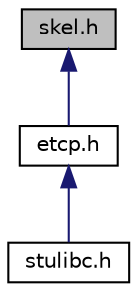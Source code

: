 digraph "skel.h"
{
  edge [fontname="Helvetica",fontsize="10",labelfontname="Helvetica",labelfontsize="10"];
  node [fontname="Helvetica",fontsize="10",shape=record];
  Node13 [label="skel.h",height=0.2,width=0.4,color="black", fillcolor="grey75", style="filled", fontcolor="black"];
  Node13 -> Node14 [dir="back",color="midnightblue",fontsize="10",style="solid",fontname="Helvetica"];
  Node14 [label="etcp.h",height=0.2,width=0.4,color="black", fillcolor="white", style="filled",URL="$etcp_8h.html",tooltip="Networking library routines. "];
  Node14 -> Node15 [dir="back",color="midnightblue",fontsize="10",style="solid",fontname="Helvetica"];
  Node15 [label="stulibc.h",height=0.2,width=0.4,color="black", fillcolor="white", style="filled",URL="$stulibc_8h.html",tooltip="Main include file. "];
}

